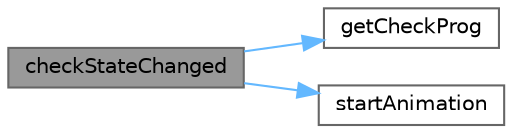 digraph "checkStateChanged"
{
 // LATEX_PDF_SIZE
  bgcolor="transparent";
  edge [fontname=Helvetica,fontsize=10,labelfontname=Helvetica,labelfontsize=10];
  node [fontname=Helvetica,fontsize=10,shape=box,height=0.2,width=0.4];
  rankdir="LR";
  Node1 [id="Node000001",label="checkStateChanged",height=0.2,width=0.4,color="gray40", fillcolor="grey60", style="filled", fontcolor="black",tooltip="复选框状态变化处理"];
  Node1 -> Node2 [id="edge1_Node000001_Node000002",color="steelblue1",style="solid",tooltip=" "];
  Node2 [id="Node000002",label="getCheckProg",height=0.2,width=0.4,color="grey40", fillcolor="white", style="filled",URL="$class_ani_check_box.html#af2db1b949a7a4be0ddb066b6584829fa",tooltip="获取选中进度"];
  Node1 -> Node3 [id="edge2_Node000001_Node000003",color="steelblue1",style="solid",tooltip=" "];
  Node3 [id="Node000003",label="startAnimation",height=0.2,width=0.4,color="grey40", fillcolor="white", style="filled",URL="$class_ani_check_box.html#a5ef01aa9918425b827ecd50e91925e10",tooltip="启动动画"];
}
